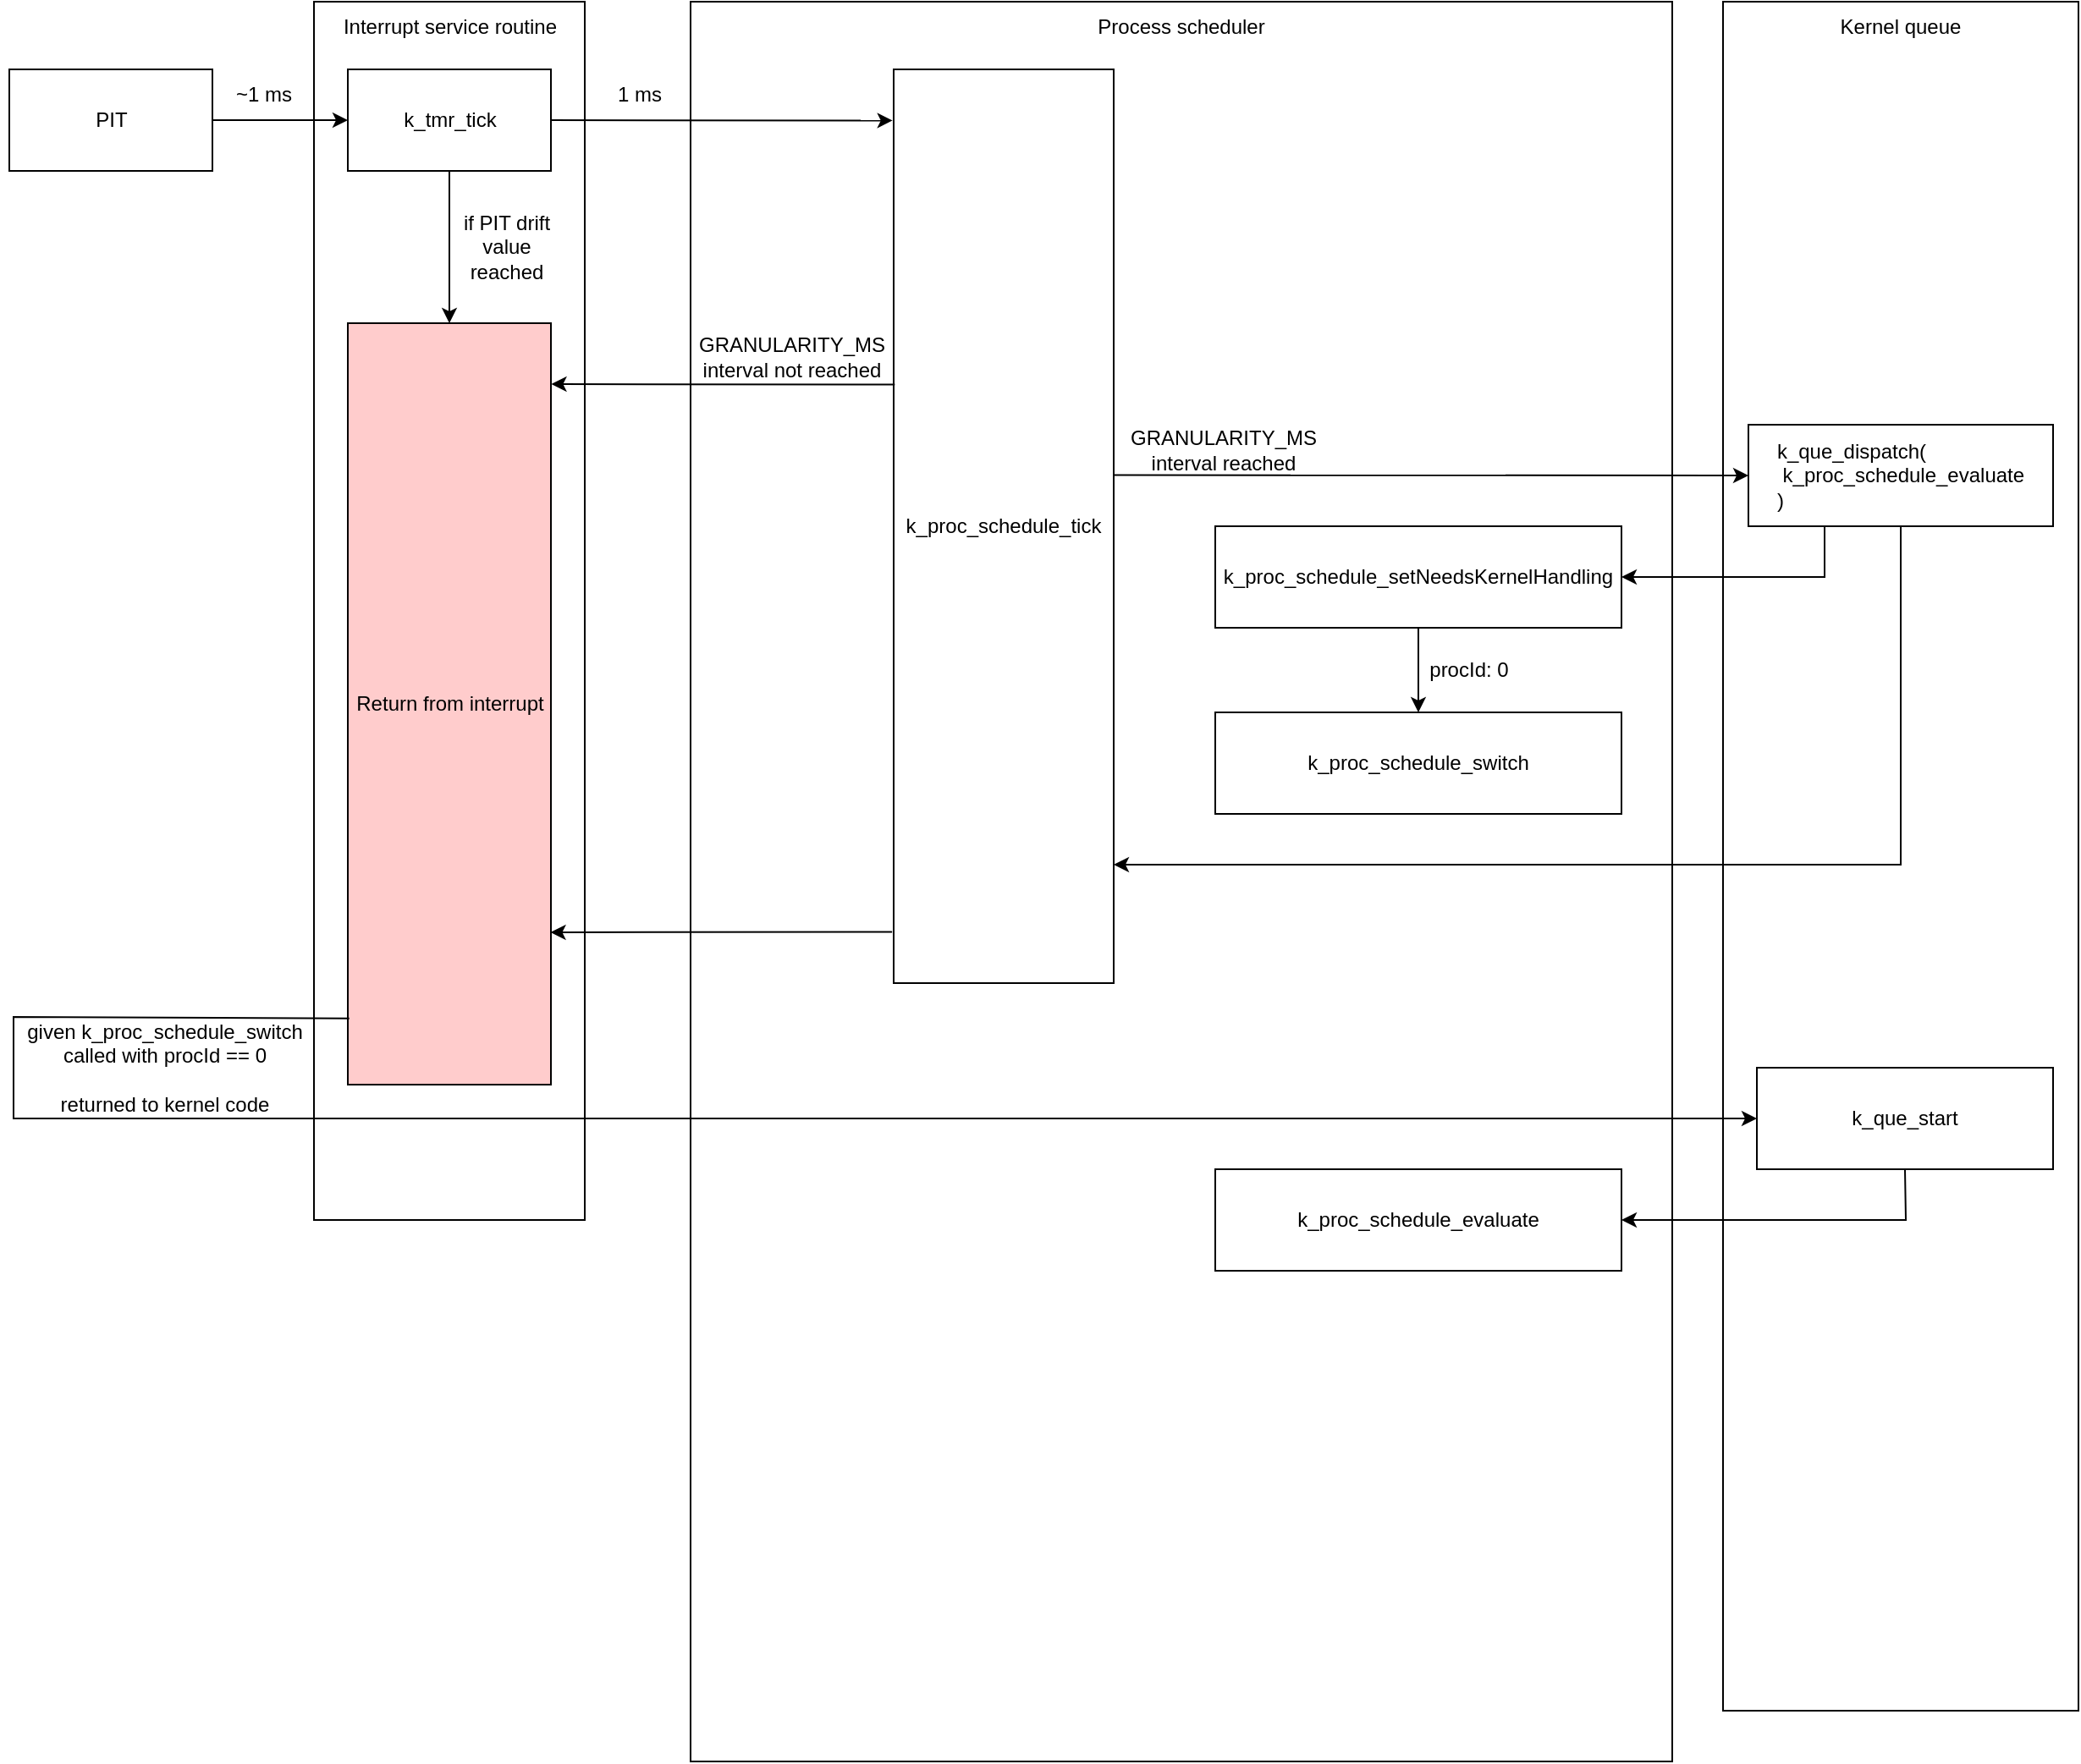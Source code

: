 <mxfile version="20.8.13" type="github">
  <diagram id="C5RBs43oDa-KdzZeNtuy" name="Page-1">
    <mxGraphModel dx="2630" dy="2167" grid="1" gridSize="10" guides="1" tooltips="1" connect="1" arrows="1" fold="1" page="1" pageScale="1" pageWidth="827" pageHeight="1169" math="0" shadow="0">
      <root>
        <mxCell id="WIyWlLk6GJQsqaUBKTNV-0" />
        <mxCell id="WIyWlLk6GJQsqaUBKTNV-1" parent="WIyWlLk6GJQsqaUBKTNV-0" />
        <mxCell id="M0FN-xJ6hnQDgg32db2r-20" value="" style="rounded=0;whiteSpace=wrap;html=1;" vertex="1" parent="WIyWlLk6GJQsqaUBKTNV-1">
          <mxGeometry x="147.5" y="-30" width="160" height="720" as="geometry" />
        </mxCell>
        <mxCell id="M0FN-xJ6hnQDgg32db2r-15" value="" style="rounded=0;whiteSpace=wrap;html=1;" vertex="1" parent="WIyWlLk6GJQsqaUBKTNV-1">
          <mxGeometry x="980" y="-30" width="210" height="1010" as="geometry" />
        </mxCell>
        <mxCell id="M0FN-xJ6hnQDgg32db2r-13" value="" style="rounded=0;whiteSpace=wrap;html=1;" vertex="1" parent="WIyWlLk6GJQsqaUBKTNV-1">
          <mxGeometry x="370" y="-30" width="580" height="1040" as="geometry" />
        </mxCell>
        <mxCell id="M0FN-xJ6hnQDgg32db2r-0" value="PIT" style="rounded=0;whiteSpace=wrap;html=1;" vertex="1" parent="WIyWlLk6GJQsqaUBKTNV-1">
          <mxGeometry x="-32.5" y="10" width="120" height="60" as="geometry" />
        </mxCell>
        <mxCell id="M0FN-xJ6hnQDgg32db2r-1" value="" style="endArrow=classic;html=1;rounded=0;exitX=1;exitY=0.5;exitDx=0;exitDy=0;entryX=0;entryY=0.5;entryDx=0;entryDy=0;" edge="1" parent="WIyWlLk6GJQsqaUBKTNV-1" source="M0FN-xJ6hnQDgg32db2r-0" target="M0FN-xJ6hnQDgg32db2r-3">
          <mxGeometry width="50" height="50" relative="1" as="geometry">
            <mxPoint x="390" y="310" as="sourcePoint" />
            <mxPoint x="200" y="40" as="targetPoint" />
          </mxGeometry>
        </mxCell>
        <mxCell id="M0FN-xJ6hnQDgg32db2r-2" value="~1 ms" style="text;html=1;strokeColor=none;fillColor=none;align=center;verticalAlign=middle;whiteSpace=wrap;rounded=0;" vertex="1" parent="WIyWlLk6GJQsqaUBKTNV-1">
          <mxGeometry x="87.5" y="10" width="60" height="30" as="geometry" />
        </mxCell>
        <mxCell id="M0FN-xJ6hnQDgg32db2r-23" value="" style="edgeStyle=orthogonalEdgeStyle;rounded=0;orthogonalLoop=1;jettySize=auto;html=1;" edge="1" parent="WIyWlLk6GJQsqaUBKTNV-1" source="M0FN-xJ6hnQDgg32db2r-3" target="M0FN-xJ6hnQDgg32db2r-22">
          <mxGeometry relative="1" as="geometry" />
        </mxCell>
        <mxCell id="M0FN-xJ6hnQDgg32db2r-3" value="k_tmr_tick" style="rounded=0;whiteSpace=wrap;html=1;" vertex="1" parent="WIyWlLk6GJQsqaUBKTNV-1">
          <mxGeometry x="167.5" y="10" width="120" height="60" as="geometry" />
        </mxCell>
        <mxCell id="M0FN-xJ6hnQDgg32db2r-5" value="" style="endArrow=classic;html=1;rounded=0;exitX=1;exitY=0.5;exitDx=0;exitDy=0;entryX=-0.005;entryY=0.056;entryDx=0;entryDy=0;entryPerimeter=0;" edge="1" parent="WIyWlLk6GJQsqaUBKTNV-1" source="M0FN-xJ6hnQDgg32db2r-3" target="M0FN-xJ6hnQDgg32db2r-6">
          <mxGeometry width="50" height="50" relative="1" as="geometry">
            <mxPoint x="390" y="210" as="sourcePoint" />
            <mxPoint x="480" y="40" as="targetPoint" />
          </mxGeometry>
        </mxCell>
        <mxCell id="M0FN-xJ6hnQDgg32db2r-6" value="k_proc_schedule_tick" style="rounded=0;whiteSpace=wrap;html=1;" vertex="1" parent="WIyWlLk6GJQsqaUBKTNV-1">
          <mxGeometry x="490" y="10" width="130" height="540" as="geometry" />
        </mxCell>
        <mxCell id="M0FN-xJ6hnQDgg32db2r-7" value="&lt;div style=&quot;text-align: left;&quot;&gt;&lt;span style=&quot;background-color: initial;&quot;&gt;k_que_dispatch(&lt;/span&gt;&lt;/div&gt;&lt;span style=&quot;white-space: pre;&quot;&gt;&lt;div style=&quot;text-align: left;&quot;&gt;&lt;span style=&quot;background-color: initial;&quot;&gt;	&lt;/span&gt;&lt;span style=&quot;background-color: initial; white-space: normal;&quot;&gt;k_proc_schedule_evaluate&lt;/span&gt;&lt;/div&gt;&lt;/span&gt;&lt;div style=&quot;text-align: left;&quot;&gt;&lt;span style=&quot;background-color: initial;&quot;&gt;)&lt;/span&gt;&lt;/div&gt;" style="rounded=0;whiteSpace=wrap;html=1;" vertex="1" parent="WIyWlLk6GJQsqaUBKTNV-1">
          <mxGeometry x="995" y="220" width="180" height="60" as="geometry" />
        </mxCell>
        <mxCell id="M0FN-xJ6hnQDgg32db2r-8" value="1 ms" style="text;html=1;strokeColor=none;fillColor=none;align=center;verticalAlign=middle;whiteSpace=wrap;rounded=0;" vertex="1" parent="WIyWlLk6GJQsqaUBKTNV-1">
          <mxGeometry x="310" y="10" width="60" height="30" as="geometry" />
        </mxCell>
        <mxCell id="M0FN-xJ6hnQDgg32db2r-10" value="" style="endArrow=classic;html=1;rounded=0;exitX=1;exitY=0.444;exitDx=0;exitDy=0;entryX=0;entryY=0.5;entryDx=0;entryDy=0;exitPerimeter=0;" edge="1" parent="WIyWlLk6GJQsqaUBKTNV-1" source="M0FN-xJ6hnQDgg32db2r-6" target="M0FN-xJ6hnQDgg32db2r-7">
          <mxGeometry width="50" height="50" relative="1" as="geometry">
            <mxPoint x="710" y="220" as="sourcePoint" />
            <mxPoint x="610" y="30" as="targetPoint" />
          </mxGeometry>
        </mxCell>
        <mxCell id="M0FN-xJ6hnQDgg32db2r-11" value="GRANULARITY_MS interval reached" style="text;html=1;strokeColor=none;fillColor=none;align=center;verticalAlign=middle;whiteSpace=wrap;rounded=0;" vertex="1" parent="WIyWlLk6GJQsqaUBKTNV-1">
          <mxGeometry x="620" y="220" width="130" height="30" as="geometry" />
        </mxCell>
        <mxCell id="M0FN-xJ6hnQDgg32db2r-14" value="Process scheduler" style="text;html=1;strokeColor=none;fillColor=none;align=center;verticalAlign=middle;whiteSpace=wrap;rounded=0;" vertex="1" parent="WIyWlLk6GJQsqaUBKTNV-1">
          <mxGeometry x="590" y="-30" width="140" height="30" as="geometry" />
        </mxCell>
        <mxCell id="M0FN-xJ6hnQDgg32db2r-16" value="Kernel queue" style="text;html=1;strokeColor=none;fillColor=none;align=center;verticalAlign=middle;whiteSpace=wrap;rounded=0;" vertex="1" parent="WIyWlLk6GJQsqaUBKTNV-1">
          <mxGeometry x="1015" y="-30" width="140" height="30" as="geometry" />
        </mxCell>
        <mxCell id="M0FN-xJ6hnQDgg32db2r-21" value="Interrupt service routine" style="text;html=1;strokeColor=none;fillColor=none;align=center;verticalAlign=middle;whiteSpace=wrap;rounded=0;" vertex="1" parent="WIyWlLk6GJQsqaUBKTNV-1">
          <mxGeometry x="157.5" y="-30" width="140" height="30" as="geometry" />
        </mxCell>
        <mxCell id="M0FN-xJ6hnQDgg32db2r-22" value="Return from interrupt" style="rounded=0;whiteSpace=wrap;html=1;fillColor=#FFCCCC;" vertex="1" parent="WIyWlLk6GJQsqaUBKTNV-1">
          <mxGeometry x="167.5" y="160" width="120" height="450" as="geometry" />
        </mxCell>
        <mxCell id="M0FN-xJ6hnQDgg32db2r-24" value="if PIT drift value reached" style="text;html=1;strokeColor=none;fillColor=none;align=center;verticalAlign=middle;whiteSpace=wrap;rounded=0;" vertex="1" parent="WIyWlLk6GJQsqaUBKTNV-1">
          <mxGeometry x="225" y="90" width="72.5" height="50" as="geometry" />
        </mxCell>
        <mxCell id="M0FN-xJ6hnQDgg32db2r-26" value="GRANULARITY_MS interval not reached" style="text;html=1;strokeColor=none;fillColor=none;align=center;verticalAlign=middle;whiteSpace=wrap;rounded=0;" vertex="1" parent="WIyWlLk6GJQsqaUBKTNV-1">
          <mxGeometry x="370" y="160" width="120" height="40" as="geometry" />
        </mxCell>
        <mxCell id="M0FN-xJ6hnQDgg32db2r-27" value="k_proc_schedule_setNeedsKernelHandling" style="rounded=0;whiteSpace=wrap;html=1;" vertex="1" parent="WIyWlLk6GJQsqaUBKTNV-1">
          <mxGeometry x="680" y="280" width="240" height="60" as="geometry" />
        </mxCell>
        <mxCell id="M0FN-xJ6hnQDgg32db2r-30" value="k_proc_schedule_switch" style="rounded=0;whiteSpace=wrap;html=1;" vertex="1" parent="WIyWlLk6GJQsqaUBKTNV-1">
          <mxGeometry x="680" y="390" width="240" height="60" as="geometry" />
        </mxCell>
        <mxCell id="M0FN-xJ6hnQDgg32db2r-31" value="" style="endArrow=classic;html=1;rounded=0;exitX=0.5;exitY=1;exitDx=0;exitDy=0;entryX=0.5;entryY=0;entryDx=0;entryDy=0;" edge="1" parent="WIyWlLk6GJQsqaUBKTNV-1" source="M0FN-xJ6hnQDgg32db2r-27" target="M0FN-xJ6hnQDgg32db2r-30">
          <mxGeometry width="50" height="50" relative="1" as="geometry">
            <mxPoint x="920" y="290" as="sourcePoint" />
            <mxPoint x="970" y="240" as="targetPoint" />
          </mxGeometry>
        </mxCell>
        <mxCell id="M0FN-xJ6hnQDgg32db2r-32" value="procId: 0" style="text;html=1;strokeColor=none;fillColor=none;align=center;verticalAlign=middle;whiteSpace=wrap;rounded=0;" vertex="1" parent="WIyWlLk6GJQsqaUBKTNV-1">
          <mxGeometry x="800" y="350" width="60" height="30" as="geometry" />
        </mxCell>
        <mxCell id="M0FN-xJ6hnQDgg32db2r-33" value="" style="endArrow=classic;html=1;rounded=0;exitX=0.25;exitY=1;exitDx=0;exitDy=0;entryX=1;entryY=0.5;entryDx=0;entryDy=0;" edge="1" parent="WIyWlLk6GJQsqaUBKTNV-1" source="M0FN-xJ6hnQDgg32db2r-7" target="M0FN-xJ6hnQDgg32db2r-27">
          <mxGeometry width="50" height="50" relative="1" as="geometry">
            <mxPoint x="920" y="290" as="sourcePoint" />
            <mxPoint x="970" y="240" as="targetPoint" />
            <Array as="points">
              <mxPoint x="1040" y="310" />
            </Array>
          </mxGeometry>
        </mxCell>
        <mxCell id="M0FN-xJ6hnQDgg32db2r-35" value="" style="endArrow=classic;html=1;rounded=0;exitX=0.005;exitY=0.345;exitDx=0;exitDy=0;exitPerimeter=0;entryX=1.002;entryY=0.08;entryDx=0;entryDy=0;entryPerimeter=0;" edge="1" parent="WIyWlLk6GJQsqaUBKTNV-1" source="M0FN-xJ6hnQDgg32db2r-6" target="M0FN-xJ6hnQDgg32db2r-22">
          <mxGeometry width="50" height="50" relative="1" as="geometry">
            <mxPoint x="490" y="190" as="sourcePoint" />
            <mxPoint x="290" y="196" as="targetPoint" />
          </mxGeometry>
        </mxCell>
        <mxCell id="M0FN-xJ6hnQDgg32db2r-36" value="" style="endArrow=classic;html=1;rounded=0;exitX=0.5;exitY=1;exitDx=0;exitDy=0;" edge="1" parent="WIyWlLk6GJQsqaUBKTNV-1" source="M0FN-xJ6hnQDgg32db2r-7">
          <mxGeometry width="50" height="50" relative="1" as="geometry">
            <mxPoint x="920" y="490" as="sourcePoint" />
            <mxPoint x="620" y="480" as="targetPoint" />
            <Array as="points">
              <mxPoint x="1085" y="480" />
            </Array>
          </mxGeometry>
        </mxCell>
        <mxCell id="M0FN-xJ6hnQDgg32db2r-38" value="" style="endArrow=classic;html=1;rounded=0;exitX=-0.007;exitY=0.944;exitDx=0;exitDy=0;exitPerimeter=0;entryX=0.998;entryY=0.8;entryDx=0;entryDy=0;entryPerimeter=0;" edge="1" parent="WIyWlLk6GJQsqaUBKTNV-1" source="M0FN-xJ6hnQDgg32db2r-6" target="M0FN-xJ6hnQDgg32db2r-22">
          <mxGeometry width="50" height="50" relative="1" as="geometry">
            <mxPoint x="920" y="490" as="sourcePoint" />
            <mxPoint x="970" y="440" as="targetPoint" />
          </mxGeometry>
        </mxCell>
        <mxCell id="M0FN-xJ6hnQDgg32db2r-39" value="&lt;div style=&quot;text-align: left;&quot;&gt;k_que_start&lt;/div&gt;" style="rounded=0;whiteSpace=wrap;html=1;" vertex="1" parent="WIyWlLk6GJQsqaUBKTNV-1">
          <mxGeometry x="1000" y="600" width="175" height="60" as="geometry" />
        </mxCell>
        <mxCell id="M0FN-xJ6hnQDgg32db2r-40" value="" style="endArrow=classic;html=1;rounded=0;entryX=0;entryY=0.5;entryDx=0;entryDy=0;exitX=0.007;exitY=0.913;exitDx=0;exitDy=0;exitPerimeter=0;" edge="1" parent="WIyWlLk6GJQsqaUBKTNV-1" source="M0FN-xJ6hnQDgg32db2r-22" target="M0FN-xJ6hnQDgg32db2r-39">
          <mxGeometry width="50" height="50" relative="1" as="geometry">
            <mxPoint x="830" y="580" as="sourcePoint" />
            <mxPoint x="880" y="530" as="targetPoint" />
            <Array as="points">
              <mxPoint x="-30" y="570" />
              <mxPoint x="-30" y="630" />
            </Array>
          </mxGeometry>
        </mxCell>
        <mxCell id="M0FN-xJ6hnQDgg32db2r-41" value="given k_proc_schedule_switch called with procId == 0&lt;br&gt;&lt;br&gt;returned to kernel code" style="text;html=1;strokeColor=none;fillColor=none;align=center;verticalAlign=middle;whiteSpace=wrap;rounded=0;" vertex="1" parent="WIyWlLk6GJQsqaUBKTNV-1">
          <mxGeometry x="-32.5" y="570" width="182.5" height="60" as="geometry" />
        </mxCell>
        <mxCell id="M0FN-xJ6hnQDgg32db2r-42" value="k_proc_schedule_evaluate" style="rounded=0;whiteSpace=wrap;html=1;" vertex="1" parent="WIyWlLk6GJQsqaUBKTNV-1">
          <mxGeometry x="680" y="660" width="240" height="60" as="geometry" />
        </mxCell>
        <mxCell id="M0FN-xJ6hnQDgg32db2r-43" value="" style="endArrow=classic;html=1;rounded=0;exitX=0.5;exitY=1;exitDx=0;exitDy=0;entryX=1;entryY=0.5;entryDx=0;entryDy=0;" edge="1" parent="WIyWlLk6GJQsqaUBKTNV-1" source="M0FN-xJ6hnQDgg32db2r-39" target="M0FN-xJ6hnQDgg32db2r-42">
          <mxGeometry width="50" height="50" relative="1" as="geometry">
            <mxPoint x="700" y="630" as="sourcePoint" />
            <mxPoint x="750" y="580" as="targetPoint" />
            <Array as="points">
              <mxPoint x="1088" y="690" />
            </Array>
          </mxGeometry>
        </mxCell>
      </root>
    </mxGraphModel>
  </diagram>
</mxfile>
